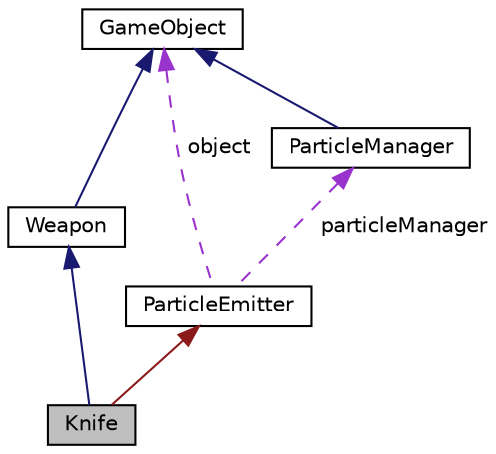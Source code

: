 digraph "Knife"
{
  edge [fontname="Helvetica",fontsize="10",labelfontname="Helvetica",labelfontsize="10"];
  node [fontname="Helvetica",fontsize="10",shape=record];
  Node1 [label="Knife",height=0.2,width=0.4,color="black", fillcolor="grey75", style="filled", fontcolor="black"];
  Node2 -> Node1 [dir="back",color="midnightblue",fontsize="10",style="solid",fontname="Helvetica"];
  Node2 [label="Weapon",height=0.2,width=0.4,color="black", fillcolor="white", style="filled",URL="$class_weapon.html"];
  Node3 -> Node2 [dir="back",color="midnightblue",fontsize="10",style="solid",fontname="Helvetica"];
  Node3 [label="GameObject",height=0.2,width=0.4,color="black", fillcolor="white", style="filled",URL="$class_game_object.html",tooltip="The game object header file. "];
  Node4 -> Node1 [dir="back",color="firebrick4",fontsize="10",style="solid",fontname="Helvetica"];
  Node4 [label="ParticleEmitter",height=0.2,width=0.4,color="black", fillcolor="white", style="filled",URL="$class_particle_emitter.html"];
  Node3 -> Node4 [dir="back",color="darkorchid3",fontsize="10",style="dashed",label=" object" ,fontname="Helvetica"];
  Node5 -> Node4 [dir="back",color="darkorchid3",fontsize="10",style="dashed",label=" particleManager" ,fontname="Helvetica"];
  Node5 [label="ParticleManager",height=0.2,width=0.4,color="black", fillcolor="white", style="filled",URL="$class_particle_manager.html"];
  Node3 -> Node5 [dir="back",color="midnightblue",fontsize="10",style="solid",fontname="Helvetica"];
}
